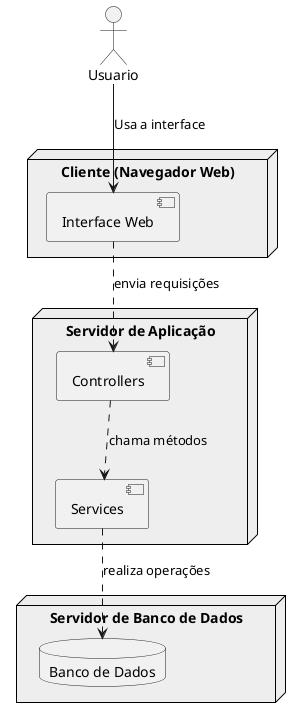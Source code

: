 @startuml
skinparam node {
  BackgroundColor #EEEEEE
  BorderColor Black
}

actor Usuario

node "Cliente (Navegador Web)" {
  component "Interface Web" as WebUI
}

node "Servidor de Aplicação" {
  component "Controllers" as AppController
  component "Services" as AppService
}

node "Servidor de Banco de Dados" {
  database "Banco de Dados" as DB
}

Usuario --> WebUI : Usa a interface

WebUI ..> AppController : envia requisições
AppController ..> AppService : chama métodos
AppService ..> DB : realiza operações

@enduml
